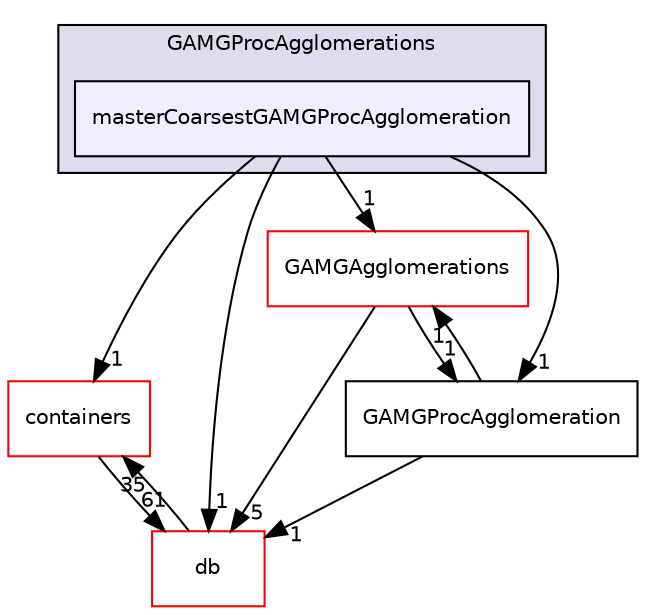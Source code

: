 digraph "src/OpenFOAM/matrices/lduMatrix/solvers/GAMG/GAMGProcAgglomerations/masterCoarsestGAMGProcAgglomeration" {
  bgcolor=transparent;
  compound=true
  node [ fontsize="10", fontname="Helvetica"];
  edge [ labelfontsize="10", labelfontname="Helvetica"];
  subgraph clusterdir_e29b5ea92f1450a27f449a4b2bdeb476 {
    graph [ bgcolor="#ddddee", pencolor="black", label="GAMGProcAgglomerations" fontname="Helvetica", fontsize="10", URL="dir_e29b5ea92f1450a27f449a4b2bdeb476.html"]
  dir_d6f248b4c1a0ad671a6dcc60ee933c09 [shape=box, label="masterCoarsestGAMGProcAgglomeration", style="filled", fillcolor="#eeeeff", pencolor="black", URL="dir_d6f248b4c1a0ad671a6dcc60ee933c09.html"];
  }
  dir_19d0872053bde092be81d7fe3f56cbf7 [shape=box label="containers" color="red" URL="dir_19d0872053bde092be81d7fe3f56cbf7.html"];
  dir_63c634f7a7cfd679ac26c67fb30fc32f [shape=box label="db" color="red" URL="dir_63c634f7a7cfd679ac26c67fb30fc32f.html"];
  dir_a924fc5b9b02d4bfaf9b6fb6bcc671ab [shape=box label="GAMGAgglomerations" color="red" URL="dir_a924fc5b9b02d4bfaf9b6fb6bcc671ab.html"];
  dir_2b2cbd6f594ace38cc4e761ea843eebc [shape=box label="GAMGProcAgglomeration" URL="dir_2b2cbd6f594ace38cc4e761ea843eebc.html"];
  dir_19d0872053bde092be81d7fe3f56cbf7->dir_63c634f7a7cfd679ac26c67fb30fc32f [headlabel="61", labeldistance=1.5 headhref="dir_001893_001944.html"];
  dir_63c634f7a7cfd679ac26c67fb30fc32f->dir_19d0872053bde092be81d7fe3f56cbf7 [headlabel="35", labeldistance=1.5 headhref="dir_001944_001893.html"];
  dir_a924fc5b9b02d4bfaf9b6fb6bcc671ab->dir_63c634f7a7cfd679ac26c67fb30fc32f [headlabel="5", labeldistance=1.5 headhref="dir_002170_001944.html"];
  dir_a924fc5b9b02d4bfaf9b6fb6bcc671ab->dir_2b2cbd6f594ace38cc4e761ea843eebc [headlabel="1", labeldistance=1.5 headhref="dir_002170_002177.html"];
  dir_2b2cbd6f594ace38cc4e761ea843eebc->dir_63c634f7a7cfd679ac26c67fb30fc32f [headlabel="1", labeldistance=1.5 headhref="dir_002177_001944.html"];
  dir_2b2cbd6f594ace38cc4e761ea843eebc->dir_a924fc5b9b02d4bfaf9b6fb6bcc671ab [headlabel="1", labeldistance=1.5 headhref="dir_002177_002170.html"];
  dir_d6f248b4c1a0ad671a6dcc60ee933c09->dir_19d0872053bde092be81d7fe3f56cbf7 [headlabel="1", labeldistance=1.5 headhref="dir_002179_001893.html"];
  dir_d6f248b4c1a0ad671a6dcc60ee933c09->dir_63c634f7a7cfd679ac26c67fb30fc32f [headlabel="1", labeldistance=1.5 headhref="dir_002179_001944.html"];
  dir_d6f248b4c1a0ad671a6dcc60ee933c09->dir_a924fc5b9b02d4bfaf9b6fb6bcc671ab [headlabel="1", labeldistance=1.5 headhref="dir_002179_002170.html"];
  dir_d6f248b4c1a0ad671a6dcc60ee933c09->dir_2b2cbd6f594ace38cc4e761ea843eebc [headlabel="1", labeldistance=1.5 headhref="dir_002179_002177.html"];
}
